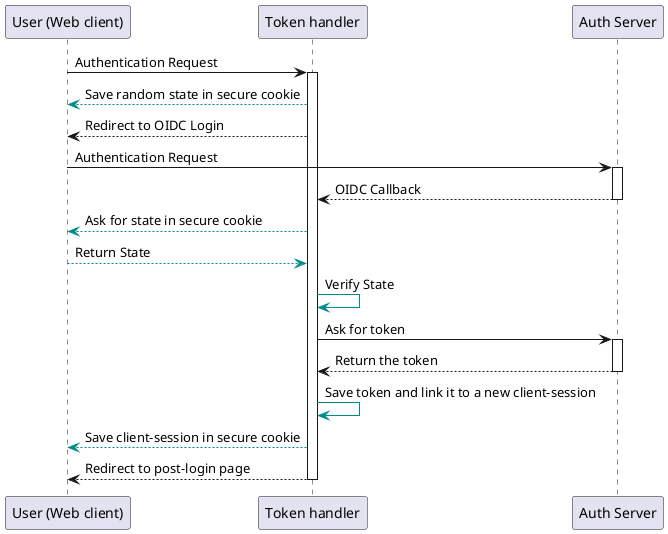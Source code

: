 @startuml
"User (Web client)" -> "Token handler": Authentication Request
activate "Token handler"
"Token handler" -[#darkcyan]-> "User (Web client)": Save random state in secure cookie

"Token handler" --> "User (Web client)": Redirect to OIDC Login
"User (Web client)" -> "Auth Server": Authentication Request
activate "Auth Server"
"Auth Server" --> "Token handler": OIDC Callback
deactivate "Auth Server"

"Token handler" -[#darkcyan]-> "User (Web client)": Ask for state in secure cookie
"User (Web client)" -[#darkcyan]-> "Token handler": Return State
"Token handler" -[#darkcyan]> "Token handler": Verify State

"Token handler" -> "Auth Server": Ask for token
activate "Auth Server"
"Auth Server" --> "Token handler": Return the token
deactivate "Auth Server"
"Token handler" -[#darkcyan]> "Token handler": Save token and link it to a new client-session
"Token handler" -[#darkcyan]-> "User (Web client)": Save client-session in secure cookie

"Token handler" --> "User (Web client)": Redirect to post-login page
deactivate "Token handler"
@enduml
